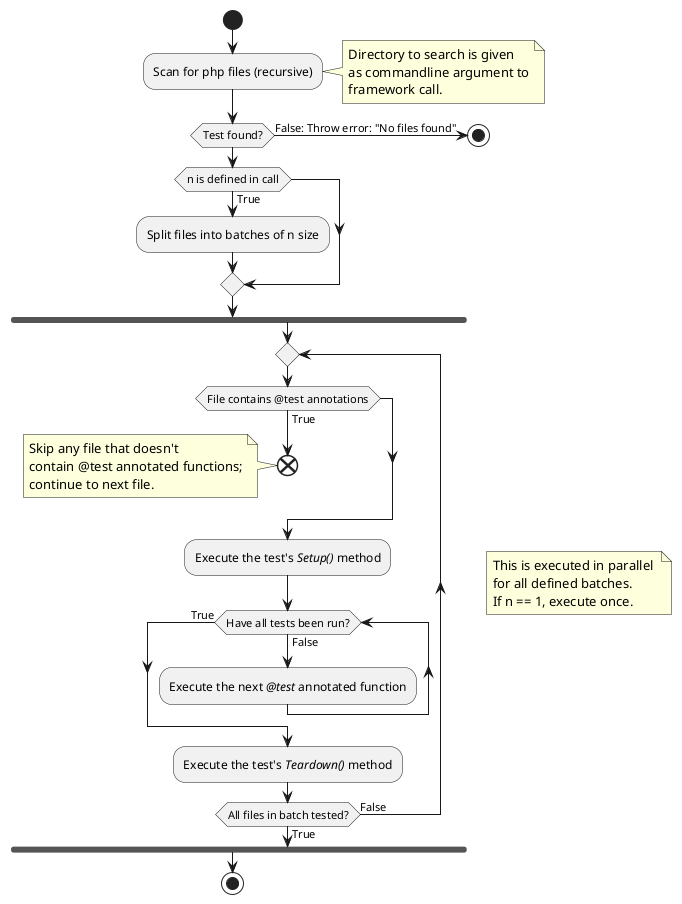 @startuml Execute functional tests activity diagram
start

:Scan for php files (recursive);

note right
    Directory to search is given
    as commandline argument to
    framework call.
end note

if (Test found?) then (False: Throw error: "No files found")
    stop
endif

if (n is defined in call) then (True)
    :Split files into batches of n size;
endif

fork
    repeat
        if (File contains @test annotations) then (True)
            end
            note left
                Skip any file that doesn't
                contain @test annotated functions;
                continue to next file.
            end note
        endif
        :Execute the test's <i>Setup()</i> method;
        while (Have all tests been run?) is (False)
            :Execute the next <i>@test</i> annotated function;
        endwhile (True) 
        :Execute the test's <i>Teardown()</i> method;
    repeat while (All files in batch tested?) is (False) not (True)
end fork

note right
    This is executed in parallel 
    for all defined batches. 
    If n == 1, execute once.
end note

stop
@enduml